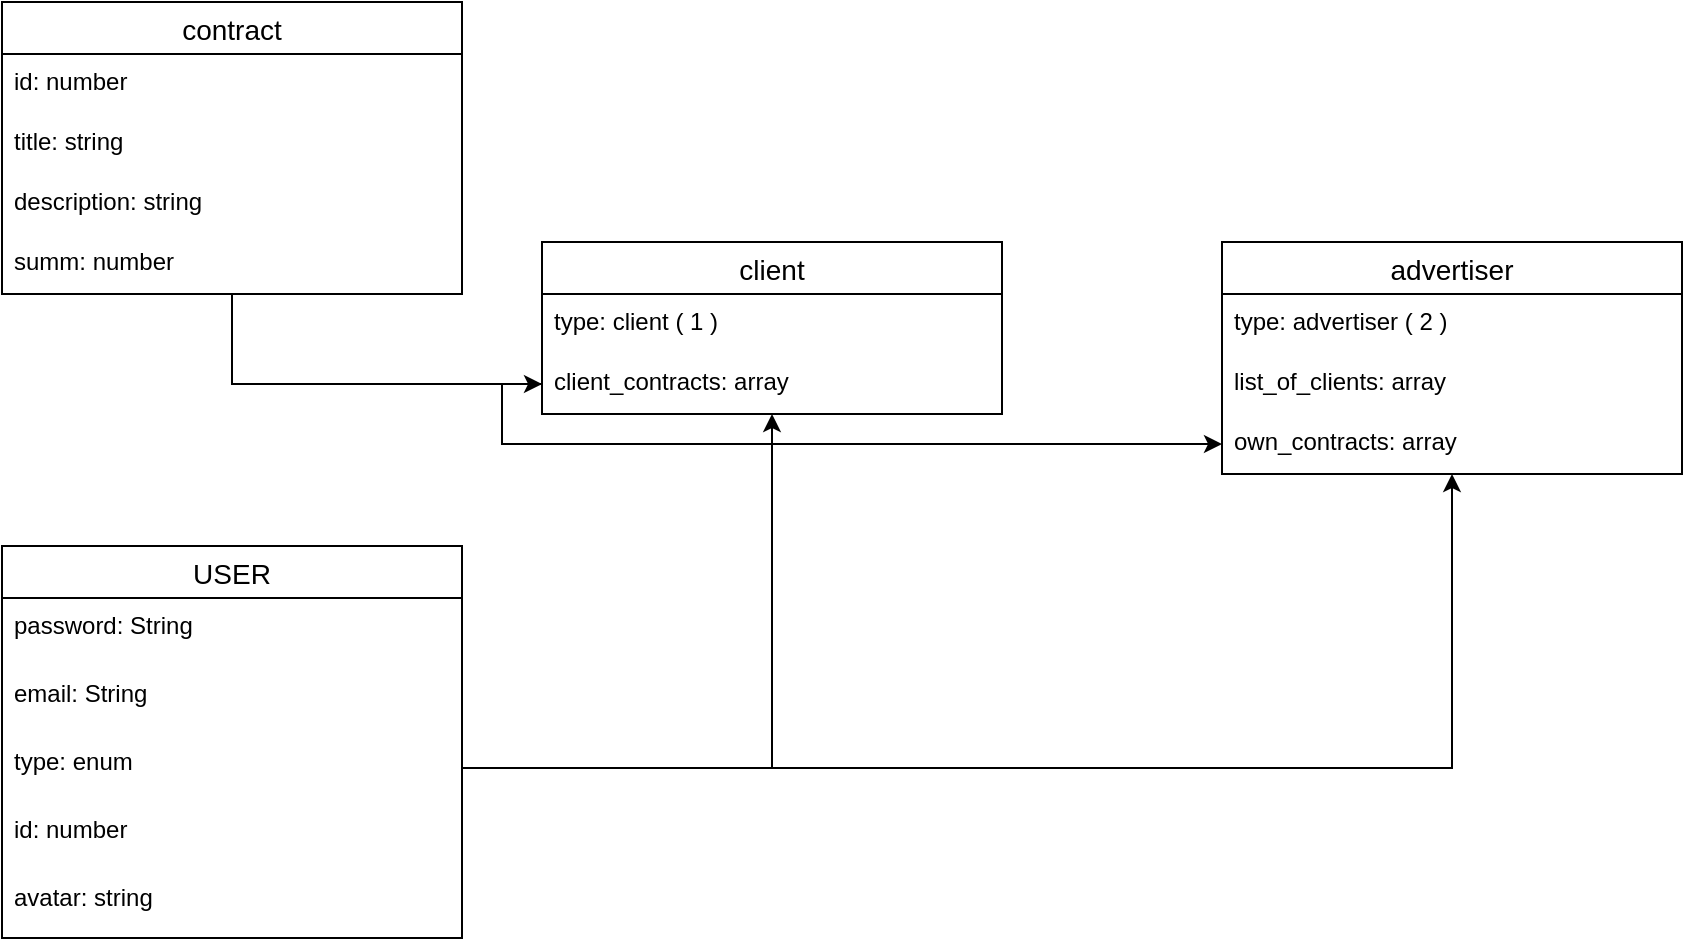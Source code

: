 <mxfile version="16.6.1" type="github">
  <diagram id="waEWARUjsuh4bp-iptOI" name="Page-1">
    <mxGraphModel dx="1572" dy="1913" grid="1" gridSize="10" guides="1" tooltips="1" connect="1" arrows="1" fold="1" page="1" pageScale="1" pageWidth="827" pageHeight="1169" math="0" shadow="0">
      <root>
        <mxCell id="0" />
        <mxCell id="1" parent="0" />
        <mxCell id="2RLasN3P5dUDfCjyLhph-27" value="" style="shape=table;startSize=0;container=1;collapsible=1;childLayout=tableLayout;fixedRows=1;rowLines=0;fontStyle=0;align=center;resizeLast=1;strokeColor=none;fillColor=none;collapsible=0;" parent="1" vertex="1">
          <mxGeometry x="320" y="-380" width="180" height="30" as="geometry" />
        </mxCell>
        <mxCell id="2RLasN3P5dUDfCjyLhph-28" value="" style="shape=tableRow;horizontal=0;startSize=0;swimlaneHead=0;swimlaneBody=0;fillColor=none;collapsible=0;dropTarget=0;points=[[0,0.5],[1,0.5]];portConstraint=eastwest;top=0;left=0;right=0;bottom=0;" parent="2RLasN3P5dUDfCjyLhph-27" vertex="1">
          <mxGeometry width="180" height="30" as="geometry" />
        </mxCell>
        <mxCell id="2RLasN3P5dUDfCjyLhph-29" value="" style="shape=partialRectangle;connectable=0;fillColor=none;top=0;left=0;bottom=0;right=0;editable=1;overflow=hidden;" parent="2RLasN3P5dUDfCjyLhph-28" vertex="1">
          <mxGeometry width="30" height="30" as="geometry">
            <mxRectangle width="30" height="30" as="alternateBounds" />
          </mxGeometry>
        </mxCell>
        <mxCell id="2RLasN3P5dUDfCjyLhph-30" value="" style="shape=partialRectangle;connectable=0;fillColor=none;top=0;left=0;bottom=0;right=0;align=left;spacingLeft=6;overflow=hidden;" parent="2RLasN3P5dUDfCjyLhph-28" vertex="1">
          <mxGeometry x="30" width="150" height="30" as="geometry">
            <mxRectangle width="150" height="30" as="alternateBounds" />
          </mxGeometry>
        </mxCell>
        <mxCell id="2RLasN3P5dUDfCjyLhph-39" value="USER" style="swimlane;fontStyle=0;childLayout=stackLayout;horizontal=1;startSize=26;horizontalStack=0;resizeParent=1;resizeParentMax=0;resizeLast=0;collapsible=1;marginBottom=0;align=center;fontSize=14;" parent="1" vertex="1">
          <mxGeometry x="140" y="-538" width="230" height="196" as="geometry">
            <mxRectangle x="254" y="-450" width="50" height="26" as="alternateBounds" />
          </mxGeometry>
        </mxCell>
        <mxCell id="2RLasN3P5dUDfCjyLhph-41" value="password: String" style="text;strokeColor=none;fillColor=none;spacingLeft=4;spacingRight=4;overflow=hidden;rotatable=0;points=[[0,0.5],[1,0.5]];portConstraint=eastwest;fontSize=12;" parent="2RLasN3P5dUDfCjyLhph-39" vertex="1">
          <mxGeometry y="26" width="230" height="34" as="geometry" />
        </mxCell>
        <mxCell id="2RLasN3P5dUDfCjyLhph-52" value="email: String" style="text;strokeColor=none;fillColor=none;spacingLeft=4;spacingRight=4;overflow=hidden;rotatable=0;points=[[0,0.5],[1,0.5]];portConstraint=eastwest;fontSize=12;" parent="2RLasN3P5dUDfCjyLhph-39" vertex="1">
          <mxGeometry y="60" width="230" height="34" as="geometry" />
        </mxCell>
        <mxCell id="2RLasN3P5dUDfCjyLhph-51" value="type: enum" style="text;strokeColor=none;fillColor=none;spacingLeft=4;spacingRight=4;overflow=hidden;rotatable=0;points=[[0,0.5],[1,0.5]];portConstraint=eastwest;fontSize=12;" parent="2RLasN3P5dUDfCjyLhph-39" vertex="1">
          <mxGeometry y="94" width="230" height="34" as="geometry" />
        </mxCell>
        <mxCell id="2RLasN3P5dUDfCjyLhph-61" value="id: number&#xa;" style="text;strokeColor=none;fillColor=none;spacingLeft=4;spacingRight=4;overflow=hidden;rotatable=0;points=[[0,0.5],[1,0.5]];portConstraint=eastwest;fontSize=12;" parent="2RLasN3P5dUDfCjyLhph-39" vertex="1">
          <mxGeometry y="128" width="230" height="34" as="geometry" />
        </mxCell>
        <mxCell id="2RLasN3P5dUDfCjyLhph-68" value="avatar: string&#xa;" style="text;strokeColor=none;fillColor=none;spacingLeft=4;spacingRight=4;overflow=hidden;rotatable=0;points=[[0,0.5],[1,0.5]];portConstraint=eastwest;fontSize=12;" parent="2RLasN3P5dUDfCjyLhph-39" vertex="1">
          <mxGeometry y="162" width="230" height="34" as="geometry" />
        </mxCell>
        <mxCell id="2RLasN3P5dUDfCjyLhph-53" value="сlient" style="swimlane;fontStyle=0;childLayout=stackLayout;horizontal=1;startSize=26;horizontalStack=0;resizeParent=1;resizeParentMax=0;resizeLast=0;collapsible=1;marginBottom=0;align=center;fontSize=14;" parent="1" vertex="1">
          <mxGeometry x="410" y="-690" width="230" height="86" as="geometry">
            <mxRectangle x="254" y="-450" width="50" height="26" as="alternateBounds" />
          </mxGeometry>
        </mxCell>
        <mxCell id="2RLasN3P5dUDfCjyLhph-54" value="type: client ( 1 )" style="text;strokeColor=none;fillColor=none;spacingLeft=4;spacingRight=4;overflow=hidden;rotatable=0;points=[[0,0.5],[1,0.5]];portConstraint=eastwest;fontSize=12;" parent="2RLasN3P5dUDfCjyLhph-53" vertex="1">
          <mxGeometry y="26" width="230" height="30" as="geometry" />
        </mxCell>
        <mxCell id="2RLasN3P5dUDfCjyLhph-60" value="client_contracts: array" style="text;strokeColor=none;fillColor=none;spacingLeft=4;spacingRight=4;overflow=hidden;rotatable=0;points=[[0,0.5],[1,0.5]];portConstraint=eastwest;fontSize=12;" parent="2RLasN3P5dUDfCjyLhph-53" vertex="1">
          <mxGeometry y="56" width="230" height="30" as="geometry" />
        </mxCell>
        <mxCell id="2RLasN3P5dUDfCjyLhph-58" style="edgeStyle=orthogonalEdgeStyle;rounded=0;orthogonalLoop=1;jettySize=auto;html=1;" parent="1" source="2RLasN3P5dUDfCjyLhph-51" target="2RLasN3P5dUDfCjyLhph-53" edge="1">
          <mxGeometry relative="1" as="geometry" />
        </mxCell>
        <mxCell id="2RLasN3P5dUDfCjyLhph-63" value="advertiser" style="swimlane;fontStyle=0;childLayout=stackLayout;horizontal=1;startSize=26;horizontalStack=0;resizeParent=1;resizeParentMax=0;resizeLast=0;collapsible=1;marginBottom=0;align=center;fontSize=14;" parent="1" vertex="1">
          <mxGeometry x="750" y="-690" width="230" height="116" as="geometry">
            <mxRectangle x="254" y="-450" width="50" height="26" as="alternateBounds" />
          </mxGeometry>
        </mxCell>
        <mxCell id="2RLasN3P5dUDfCjyLhph-64" value="type: advertiser ( 2 )" style="text;strokeColor=none;fillColor=none;spacingLeft=4;spacingRight=4;overflow=hidden;rotatable=0;points=[[0,0.5],[1,0.5]];portConstraint=eastwest;fontSize=12;" parent="2RLasN3P5dUDfCjyLhph-63" vertex="1">
          <mxGeometry y="26" width="230" height="30" as="geometry" />
        </mxCell>
        <mxCell id="2RLasN3P5dUDfCjyLhph-65" value="list_of_clients: array" style="text;strokeColor=none;fillColor=none;spacingLeft=4;spacingRight=4;overflow=hidden;rotatable=0;points=[[0,0.5],[1,0.5]];portConstraint=eastwest;fontSize=12;" parent="2RLasN3P5dUDfCjyLhph-63" vertex="1">
          <mxGeometry y="56" width="230" height="30" as="geometry" />
        </mxCell>
        <mxCell id="2RLasN3P5dUDfCjyLhph-67" value="own_contracts: array" style="text;strokeColor=none;fillColor=none;spacingLeft=4;spacingRight=4;overflow=hidden;rotatable=0;points=[[0,0.5],[1,0.5]];portConstraint=eastwest;fontSize=12;" parent="2RLasN3P5dUDfCjyLhph-63" vertex="1">
          <mxGeometry y="86" width="230" height="30" as="geometry" />
        </mxCell>
        <mxCell id="2RLasN3P5dUDfCjyLhph-66" style="edgeStyle=orthogonalEdgeStyle;rounded=0;orthogonalLoop=1;jettySize=auto;html=1;" parent="1" source="2RLasN3P5dUDfCjyLhph-51" target="2RLasN3P5dUDfCjyLhph-63" edge="1">
          <mxGeometry relative="1" as="geometry" />
        </mxCell>
        <mxCell id="2RLasN3P5dUDfCjyLhph-77" style="edgeStyle=orthogonalEdgeStyle;rounded=0;orthogonalLoop=1;jettySize=auto;html=1;" parent="1" source="2RLasN3P5dUDfCjyLhph-69" target="2RLasN3P5dUDfCjyLhph-60" edge="1">
          <mxGeometry relative="1" as="geometry">
            <Array as="points">
              <mxPoint x="255" y="-619" />
            </Array>
          </mxGeometry>
        </mxCell>
        <mxCell id="2RLasN3P5dUDfCjyLhph-69" value="contract" style="swimlane;fontStyle=0;childLayout=stackLayout;horizontal=1;startSize=26;horizontalStack=0;resizeParent=1;resizeParentMax=0;resizeLast=0;collapsible=1;marginBottom=0;align=center;fontSize=14;" parent="1" vertex="1">
          <mxGeometry x="140" y="-810" width="230" height="146" as="geometry">
            <mxRectangle x="140" y="-810" width="50" height="26" as="alternateBounds" />
          </mxGeometry>
        </mxCell>
        <mxCell id="2RLasN3P5dUDfCjyLhph-70" value="id: number" style="text;strokeColor=none;fillColor=none;spacingLeft=4;spacingRight=4;overflow=hidden;rotatable=0;points=[[0,0.5],[1,0.5]];portConstraint=eastwest;fontSize=12;" parent="2RLasN3P5dUDfCjyLhph-69" vertex="1">
          <mxGeometry y="26" width="230" height="30" as="geometry" />
        </mxCell>
        <mxCell id="2RLasN3P5dUDfCjyLhph-71" value="title: string&#xa;" style="text;strokeColor=none;fillColor=none;spacingLeft=4;spacingRight=4;overflow=hidden;rotatable=0;points=[[0,0.5],[1,0.5]];portConstraint=eastwest;fontSize=12;" parent="2RLasN3P5dUDfCjyLhph-69" vertex="1">
          <mxGeometry y="56" width="230" height="30" as="geometry" />
        </mxCell>
        <mxCell id="2RLasN3P5dUDfCjyLhph-76" value="description: string&#xa;" style="text;strokeColor=none;fillColor=none;spacingLeft=4;spacingRight=4;overflow=hidden;rotatable=0;points=[[0,0.5],[1,0.5]];portConstraint=eastwest;fontSize=12;" parent="2RLasN3P5dUDfCjyLhph-69" vertex="1">
          <mxGeometry y="86" width="230" height="30" as="geometry" />
        </mxCell>
        <mxCell id="2RLasN3P5dUDfCjyLhph-75" value="summ: number" style="text;strokeColor=none;fillColor=none;spacingLeft=4;spacingRight=4;overflow=hidden;rotatable=0;points=[[0,0.5],[1,0.5]];portConstraint=eastwest;fontSize=12;" parent="2RLasN3P5dUDfCjyLhph-69" vertex="1">
          <mxGeometry y="116" width="230" height="30" as="geometry" />
        </mxCell>
        <mxCell id="2RLasN3P5dUDfCjyLhph-78" style="edgeStyle=orthogonalEdgeStyle;rounded=0;orthogonalLoop=1;jettySize=auto;html=1;exitX=0;exitY=0.5;exitDx=0;exitDy=0;" parent="1" source="2RLasN3P5dUDfCjyLhph-60" target="2RLasN3P5dUDfCjyLhph-67" edge="1">
          <mxGeometry relative="1" as="geometry">
            <Array as="points">
              <mxPoint x="390" y="-619" />
              <mxPoint x="390" y="-589" />
            </Array>
          </mxGeometry>
        </mxCell>
      </root>
    </mxGraphModel>
  </diagram>
</mxfile>

